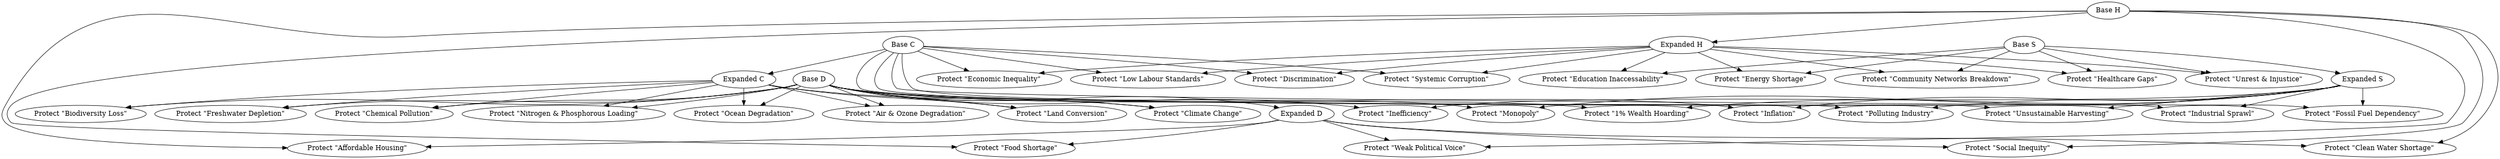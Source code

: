digraph {
	graph [landscape=portrait overlap=false size="30,500" splines=true]
	0 [label="Base C"]
	1 [label="Expanded C"]
	0 -> 1
	2 [label="Base D"]
	3 [label="Expanded D"]
	2 -> 3
	4 [label="Base H"]
	5 [label="Expanded H"]
	4 -> 5
	6 [label="Base S"]
	7 [label="Expanded S"]
	6 -> 7
	8 [label="Protect \"Chemical Pollution\""]
	1 -> 8
	2 -> 8
	9 [label="Protect \"Biodiversity Loss\""]
	1 -> 9
	2 -> 9
	10 [label="Protect \"Ocean Degradation\""]
	1 -> 10
	2 -> 10
	11 [label="Protect \"Air & Ozone Degradation\""]
	1 -> 11
	2 -> 11
	12 [label="Protect \"Land Conversion\""]
	1 -> 12
	2 -> 12
	13 [label="Protect \"Climate Change\""]
	1 -> 13
	2 -> 13
	14 [label="Protect \"Freshwater Depletion\""]
	1 -> 14
	2 -> 14
	15 [label="Protect \"Nitrogen & Phosphorous Loading\""]
	1 -> 15
	2 -> 15
	16 [label="Protect \"Low Labour Standards\""]
	0 -> 16
	5 -> 16
	17 [label="Protect \"Economic Inequality\""]
	0 -> 17
	5 -> 17
	18 [label="Protect \"Discrimination\""]
	0 -> 18
	5 -> 18
	19 [label="Protect \"Systemic Corruption\""]
	0 -> 19
	5 -> 19
	20 [label="Protect \"Social Inequity\""]
	3 -> 20
	4 -> 20
	21 [label="Protect \"Clean Water Shortage\""]
	3 -> 21
	4 -> 21
	22 [label="Protect \"Affordable Housing\""]
	3 -> 22
	4 -> 22
	23 [label="Protect \"Food Shortage\""]
	3 -> 23
	4 -> 23
	24 [label="Protect \"Weak Political Voice\""]
	3 -> 24
	4 -> 24
	25 [label="Protect \"Community Networks Breakdown\""]
	6 -> 25
	5 -> 25
	26 [label="Protect \"Healthcare Gaps\""]
	6 -> 26
	5 -> 26
	27 [label="Protect \"Unrest & Injustice\""]
	6 -> 27
	5 -> 27
	28 [label="Protect \"Education Inaccessability\""]
	6 -> 28
	5 -> 28
	29 [label="Protect \"Energy Shortage\""]
	6 -> 29
	5 -> 29
	30 [label="Protect \"1% Wealth Hoarding\""]
	7 -> 30
	2 -> 30
	31 [label="Protect \"Inflation\""]
	7 -> 31
	2 -> 31
	32 [label="Protect \"Inefficiency\""]
	7 -> 32
	2 -> 32
	33 [label="Protect \"Monopoly\""]
	7 -> 33
	2 -> 33
	34 [label="Protect \"Polluting Industry\""]
	7 -> 34
	0 -> 34
	35 [label="Protect \"Unsustainable Harvesting\""]
	7 -> 35
	0 -> 35
	36 [label="Protect \"Industrial Sprawl\""]
	7 -> 36
	0 -> 36
	37 [label="Protect \"Fossil Fuel Dependency\""]
	7 -> 37
	0 -> 37
}
